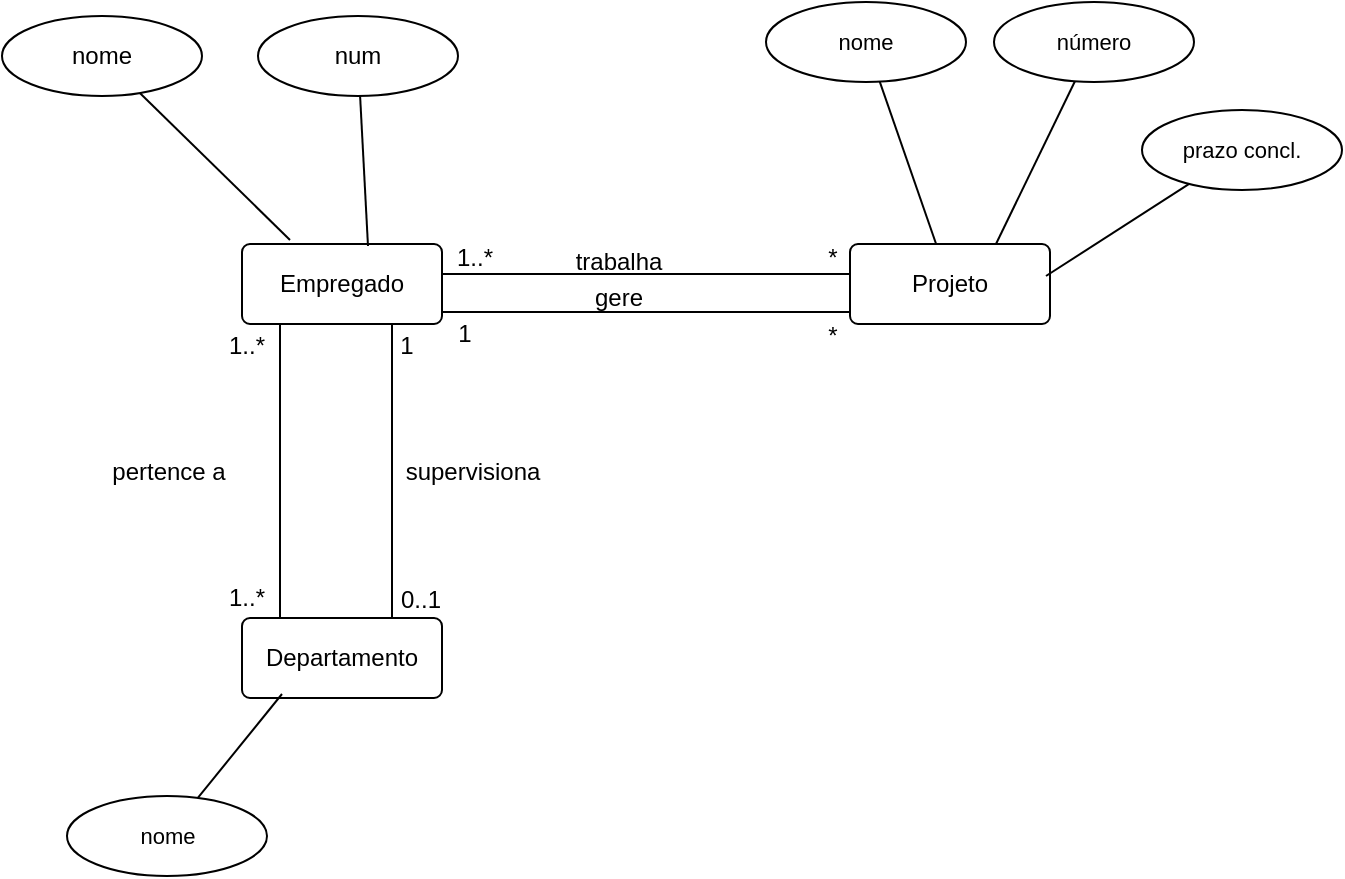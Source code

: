 <mxfile version="23.1.7" type="github">
  <diagram name="Página-1" id="8T0OxEkIj4snNV126LqF">
    <mxGraphModel dx="1306" dy="1005" grid="1" gridSize="10" guides="1" tooltips="1" connect="1" arrows="1" fold="1" page="0" pageScale="1" pageWidth="827" pageHeight="1169" math="0" shadow="0">
      <root>
        <mxCell id="0" />
        <mxCell id="1" parent="0" />
        <mxCell id="xxEVNk6sKmGDFEcuIf47-4" value="" style="rounded=0;orthogonalLoop=1;jettySize=auto;html=1;endArrow=none;endFill=0;" edge="1" parent="1">
          <mxGeometry relative="1" as="geometry">
            <mxPoint x="-98" y="24.5" as="sourcePoint" />
            <mxPoint x="-98" y="171.5" as="targetPoint" />
          </mxGeometry>
        </mxCell>
        <mxCell id="xxEVNk6sKmGDFEcuIf47-8" style="edgeStyle=orthogonalEdgeStyle;rounded=0;orthogonalLoop=1;jettySize=auto;html=1;exitX=1;exitY=0.5;exitDx=0;exitDy=0;endArrow=none;endFill=0;" edge="1" parent="1" source="xxEVNk6sKmGDFEcuIf47-1" target="xxEVNk6sKmGDFEcuIf47-2">
          <mxGeometry relative="1" as="geometry">
            <Array as="points">
              <mxPoint x="-17" y="-1" />
            </Array>
          </mxGeometry>
        </mxCell>
        <mxCell id="xxEVNk6sKmGDFEcuIf47-14" style="edgeStyle=orthogonalEdgeStyle;rounded=0;orthogonalLoop=1;jettySize=auto;html=1;exitX=1;exitY=0.75;exitDx=0;exitDy=0;entryX=0;entryY=0.75;entryDx=0;entryDy=0;endArrow=none;endFill=0;" edge="1" parent="1">
          <mxGeometry relative="1" as="geometry">
            <mxPoint x="-17" y="12" as="sourcePoint" />
            <mxPoint x="187" y="12" as="targetPoint" />
            <Array as="points">
              <mxPoint x="-17" y="18" />
              <mxPoint x="187" y="18" />
            </Array>
          </mxGeometry>
        </mxCell>
        <mxCell id="xxEVNk6sKmGDFEcuIf47-17" style="edgeStyle=orthogonalEdgeStyle;rounded=0;orthogonalLoop=1;jettySize=auto;html=1;exitX=0.75;exitY=1;exitDx=0;exitDy=0;entryX=0.75;entryY=0;entryDx=0;entryDy=0;endArrow=none;endFill=0;" edge="1" parent="1" source="xxEVNk6sKmGDFEcuIf47-1" target="xxEVNk6sKmGDFEcuIf47-3">
          <mxGeometry relative="1" as="geometry" />
        </mxCell>
        <mxCell id="xxEVNk6sKmGDFEcuIf47-1" value="Empregado" style="rounded=1;arcSize=10;whiteSpace=wrap;html=1;align=center;" vertex="1" parent="1">
          <mxGeometry x="-117" y="-16" width="100" height="40" as="geometry" />
        </mxCell>
        <mxCell id="xxEVNk6sKmGDFEcuIf47-2" value="Projeto" style="rounded=1;arcSize=10;whiteSpace=wrap;html=1;align=center;" vertex="1" parent="1">
          <mxGeometry x="187" y="-16" width="100" height="40" as="geometry" />
        </mxCell>
        <mxCell id="xxEVNk6sKmGDFEcuIf47-3" value="Departamento" style="rounded=1;arcSize=10;whiteSpace=wrap;html=1;align=center;" vertex="1" parent="1">
          <mxGeometry x="-117" y="171" width="100" height="40" as="geometry" />
        </mxCell>
        <mxCell id="xxEVNk6sKmGDFEcuIf47-5" value="1..*" style="text;html=1;align=center;verticalAlign=middle;resizable=0;points=[];autosize=1;strokeColor=none;fillColor=none;" vertex="1" parent="1">
          <mxGeometry x="-133" y="148" width="36" height="26" as="geometry" />
        </mxCell>
        <mxCell id="xxEVNk6sKmGDFEcuIf47-9" value="*" style="text;html=1;align=center;verticalAlign=middle;resizable=0;points=[];autosize=1;strokeColor=none;fillColor=none;" vertex="1" parent="1">
          <mxGeometry x="166" y="-22" width="23" height="26" as="geometry" />
        </mxCell>
        <mxCell id="xxEVNk6sKmGDFEcuIf47-10" value="1..*" style="text;html=1;align=center;verticalAlign=middle;resizable=0;points=[];autosize=1;strokeColor=none;fillColor=none;" vertex="1" parent="1">
          <mxGeometry x="-19" y="-22" width="36" height="26" as="geometry" />
        </mxCell>
        <mxCell id="xxEVNk6sKmGDFEcuIf47-11" value="1..*" style="text;html=1;align=center;verticalAlign=middle;resizable=0;points=[];autosize=1;strokeColor=none;fillColor=none;" vertex="1" parent="1">
          <mxGeometry x="-133" y="22" width="36" height="26" as="geometry" />
        </mxCell>
        <mxCell id="xxEVNk6sKmGDFEcuIf47-12" value="trabalha" style="text;html=1;align=center;verticalAlign=middle;resizable=0;points=[];autosize=1;strokeColor=none;fillColor=none;" vertex="1" parent="1">
          <mxGeometry x="40" y="-20" width="61" height="26" as="geometry" />
        </mxCell>
        <mxCell id="xxEVNk6sKmGDFEcuIf47-13" value="pertence a" style="text;html=1;align=center;verticalAlign=middle;resizable=0;points=[];autosize=1;strokeColor=none;fillColor=none;" vertex="1" parent="1">
          <mxGeometry x="-192" y="85" width="75" height="26" as="geometry" />
        </mxCell>
        <mxCell id="xxEVNk6sKmGDFEcuIf47-15" value="gere" style="text;html=1;align=center;verticalAlign=middle;resizable=0;points=[];autosize=1;strokeColor=none;fillColor=none;" vertex="1" parent="1">
          <mxGeometry x="49.5" y="-2" width="42" height="26" as="geometry" />
        </mxCell>
        <mxCell id="xxEVNk6sKmGDFEcuIf47-16" value="1" style="text;html=1;align=center;verticalAlign=middle;resizable=0;points=[];autosize=1;strokeColor=none;fillColor=none;" vertex="1" parent="1">
          <mxGeometry x="-19" y="16" width="25" height="26" as="geometry" />
        </mxCell>
        <mxCell id="xxEVNk6sKmGDFEcuIf47-18" value="supervisiona" style="text;html=1;align=center;verticalAlign=middle;resizable=0;points=[];autosize=1;strokeColor=none;fillColor=none;" vertex="1" parent="1">
          <mxGeometry x="-45" y="85" width="85" height="26" as="geometry" />
        </mxCell>
        <mxCell id="xxEVNk6sKmGDFEcuIf47-19" value="1" style="text;html=1;align=center;verticalAlign=middle;resizable=0;points=[];autosize=1;strokeColor=none;fillColor=none;" vertex="1" parent="1">
          <mxGeometry x="-48" y="22" width="25" height="26" as="geometry" />
        </mxCell>
        <mxCell id="xxEVNk6sKmGDFEcuIf47-20" value="*" style="text;html=1;align=center;verticalAlign=middle;resizable=0;points=[];autosize=1;strokeColor=none;fillColor=none;" vertex="1" parent="1">
          <mxGeometry x="166" y="17" width="23" height="26" as="geometry" />
        </mxCell>
        <mxCell id="xxEVNk6sKmGDFEcuIf47-21" value="0..1" style="text;html=1;align=center;verticalAlign=middle;resizable=0;points=[];autosize=1;strokeColor=none;fillColor=none;" vertex="1" parent="1">
          <mxGeometry x="-47" y="149" width="38" height="26" as="geometry" />
        </mxCell>
        <mxCell id="xxEVNk6sKmGDFEcuIf47-23" value="nome" style="ellipse;whiteSpace=wrap;html=1;align=center;" vertex="1" parent="1">
          <mxGeometry x="-237" y="-130" width="100" height="40" as="geometry" />
        </mxCell>
        <mxCell id="xxEVNk6sKmGDFEcuIf47-24" value="num" style="ellipse;whiteSpace=wrap;html=1;align=center;" vertex="1" parent="1">
          <mxGeometry x="-109" y="-130" width="100" height="40" as="geometry" />
        </mxCell>
        <mxCell id="xxEVNk6sKmGDFEcuIf47-29" style="rounded=0;orthogonalLoop=1;jettySize=auto;html=1;entryX=0.63;entryY=0.025;entryDx=0;entryDy=0;entryPerimeter=0;endArrow=none;endFill=0;" edge="1" parent="1" source="xxEVNk6sKmGDFEcuIf47-24" target="xxEVNk6sKmGDFEcuIf47-1">
          <mxGeometry relative="1" as="geometry" />
        </mxCell>
        <mxCell id="xxEVNk6sKmGDFEcuIf47-30" style="rounded=0;orthogonalLoop=1;jettySize=auto;html=1;entryX=0.24;entryY=-0.05;entryDx=0;entryDy=0;entryPerimeter=0;endArrow=none;endFill=0;" edge="1" parent="1" source="xxEVNk6sKmGDFEcuIf47-23" target="xxEVNk6sKmGDFEcuIf47-1">
          <mxGeometry relative="1" as="geometry" />
        </mxCell>
        <mxCell id="xxEVNk6sKmGDFEcuIf47-32" style="edgeStyle=none;rounded=0;orthogonalLoop=1;jettySize=auto;html=1;strokeColor=default;align=center;verticalAlign=middle;fontFamily=Helvetica;fontSize=11;fontColor=default;labelBackgroundColor=default;endArrow=none;endFill=0;" edge="1" parent="1" source="xxEVNk6sKmGDFEcuIf47-31" target="xxEVNk6sKmGDFEcuIf47-2">
          <mxGeometry relative="1" as="geometry" />
        </mxCell>
        <mxCell id="xxEVNk6sKmGDFEcuIf47-31" value="nome" style="ellipse;whiteSpace=wrap;html=1;align=center;fontFamily=Helvetica;fontSize=11;fontColor=default;labelBackgroundColor=default;" vertex="1" parent="1">
          <mxGeometry x="145" y="-137" width="100" height="40" as="geometry" />
        </mxCell>
        <mxCell id="xxEVNk6sKmGDFEcuIf47-33" value="número" style="ellipse;whiteSpace=wrap;html=1;align=center;fontFamily=Helvetica;fontSize=11;fontColor=default;labelBackgroundColor=default;" vertex="1" parent="1">
          <mxGeometry x="259" y="-137" width="100" height="40" as="geometry" />
        </mxCell>
        <mxCell id="xxEVNk6sKmGDFEcuIf47-34" style="edgeStyle=none;rounded=0;orthogonalLoop=1;jettySize=auto;html=1;entryX=0.73;entryY=0;entryDx=0;entryDy=0;entryPerimeter=0;strokeColor=default;align=center;verticalAlign=middle;fontFamily=Helvetica;fontSize=11;fontColor=default;labelBackgroundColor=default;endArrow=none;endFill=0;" edge="1" parent="1" source="xxEVNk6sKmGDFEcuIf47-33" target="xxEVNk6sKmGDFEcuIf47-2">
          <mxGeometry relative="1" as="geometry" />
        </mxCell>
        <mxCell id="xxEVNk6sKmGDFEcuIf47-35" value="prazo concl." style="ellipse;whiteSpace=wrap;html=1;align=center;fontFamily=Helvetica;fontSize=11;fontColor=default;labelBackgroundColor=default;" vertex="1" parent="1">
          <mxGeometry x="333" y="-83" width="100" height="40" as="geometry" />
        </mxCell>
        <mxCell id="xxEVNk6sKmGDFEcuIf47-36" style="edgeStyle=none;rounded=0;orthogonalLoop=1;jettySize=auto;html=1;entryX=0.98;entryY=0.4;entryDx=0;entryDy=0;entryPerimeter=0;strokeColor=default;align=center;verticalAlign=middle;fontFamily=Helvetica;fontSize=11;fontColor=default;labelBackgroundColor=default;endArrow=none;endFill=0;" edge="1" parent="1" source="xxEVNk6sKmGDFEcuIf47-35" target="xxEVNk6sKmGDFEcuIf47-2">
          <mxGeometry relative="1" as="geometry" />
        </mxCell>
        <mxCell id="xxEVNk6sKmGDFEcuIf47-37" value="nome" style="ellipse;whiteSpace=wrap;html=1;align=center;fontFamily=Helvetica;fontSize=11;fontColor=default;labelBackgroundColor=default;" vertex="1" parent="1">
          <mxGeometry x="-204.5" y="260" width="100" height="40" as="geometry" />
        </mxCell>
        <mxCell id="xxEVNk6sKmGDFEcuIf47-38" style="edgeStyle=none;rounded=0;orthogonalLoop=1;jettySize=auto;html=1;entryX=0.2;entryY=0.95;entryDx=0;entryDy=0;entryPerimeter=0;strokeColor=default;align=center;verticalAlign=middle;fontFamily=Helvetica;fontSize=11;fontColor=default;labelBackgroundColor=default;endArrow=none;endFill=0;" edge="1" parent="1" source="xxEVNk6sKmGDFEcuIf47-37" target="xxEVNk6sKmGDFEcuIf47-3">
          <mxGeometry relative="1" as="geometry" />
        </mxCell>
      </root>
    </mxGraphModel>
  </diagram>
</mxfile>
